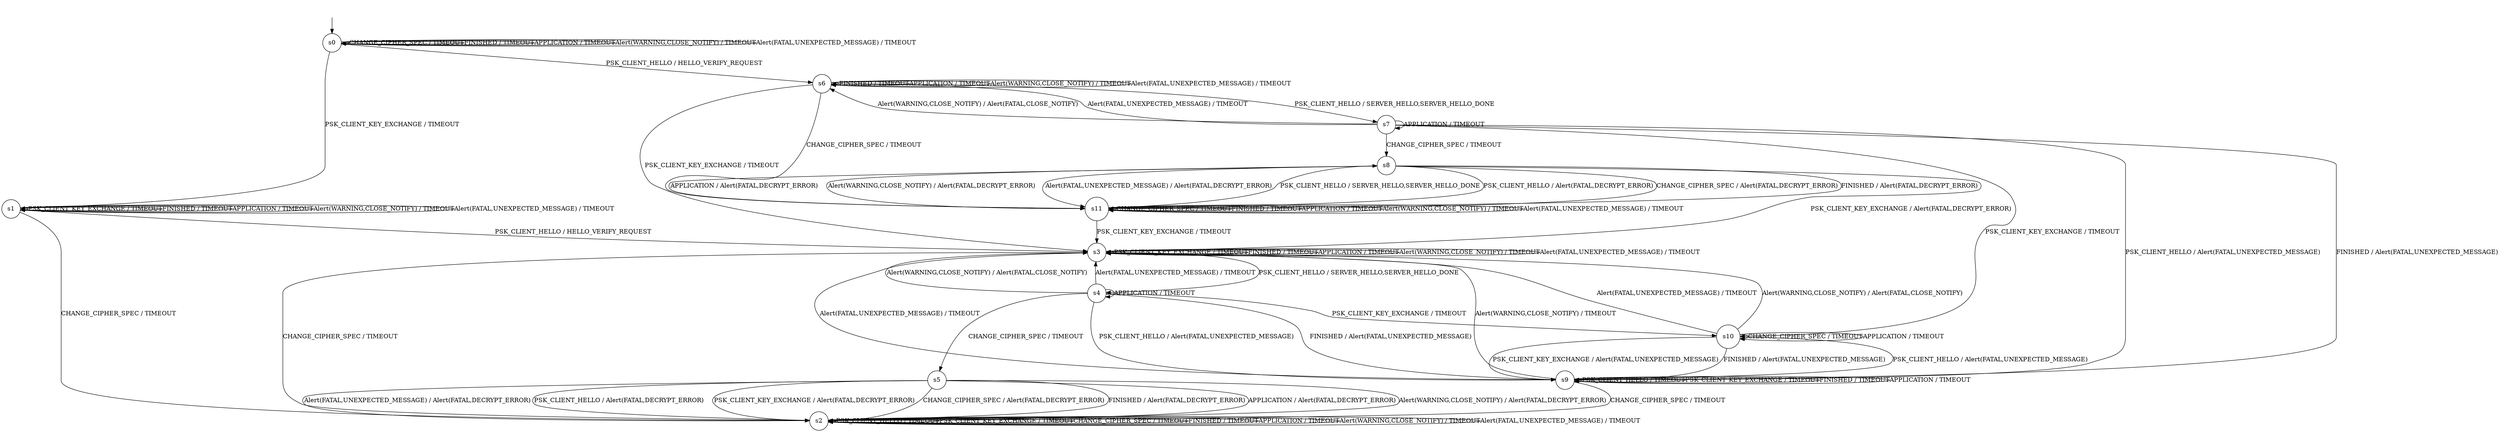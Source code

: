 digraph g {
__start0 [label="" shape="none"];

	s0 [shape="circle" label="s0"];
	s1 [shape="circle" label="s1"];
	s2 [shape="circle" label="s2"];
	s3 [shape="circle" label="s3"];
	s4 [shape="circle" label="s4"];
	s5 [shape="circle" label="s5"];
	s6 [shape="circle" label="s6"];
	s7 [shape="circle" label="s7"];
	s8 [shape="circle" label="s8"];
	s9 [shape="circle" label="s9"];
	s10 [shape="circle" label="s10"];
	s11 [shape="circle" label="s11"];
	s0 -> s6 [label="PSK_CLIENT_HELLO / HELLO_VERIFY_REQUEST"];
	s0 -> s1 [label="PSK_CLIENT_KEY_EXCHANGE / TIMEOUT"];
	s0 -> s0 [label="CHANGE_CIPHER_SPEC / TIMEOUT"];
	s0 -> s0 [label="FINISHED / TIMEOUT"];
	s0 -> s0 [label="APPLICATION / TIMEOUT"];
	s0 -> s0 [label="Alert(WARNING,CLOSE_NOTIFY) / TIMEOUT"];
	s0 -> s0 [label="Alert(FATAL,UNEXPECTED_MESSAGE) / TIMEOUT"];
	s1 -> s3 [label="PSK_CLIENT_HELLO / HELLO_VERIFY_REQUEST"];
	s1 -> s1 [label="PSK_CLIENT_KEY_EXCHANGE / TIMEOUT"];
	s1 -> s2 [label="CHANGE_CIPHER_SPEC / TIMEOUT"];
	s1 -> s1 [label="FINISHED / TIMEOUT"];
	s1 -> s1 [label="APPLICATION / TIMEOUT"];
	s1 -> s1 [label="Alert(WARNING,CLOSE_NOTIFY) / TIMEOUT"];
	s1 -> s1 [label="Alert(FATAL,UNEXPECTED_MESSAGE) / TIMEOUT"];
	s2 -> s2 [label="PSK_CLIENT_HELLO / TIMEOUT"];
	s2 -> s2 [label="PSK_CLIENT_KEY_EXCHANGE / TIMEOUT"];
	s2 -> s2 [label="CHANGE_CIPHER_SPEC / TIMEOUT"];
	s2 -> s2 [label="FINISHED / TIMEOUT"];
	s2 -> s2 [label="APPLICATION / TIMEOUT"];
	s2 -> s2 [label="Alert(WARNING,CLOSE_NOTIFY) / TIMEOUT"];
	s2 -> s2 [label="Alert(FATAL,UNEXPECTED_MESSAGE) / TIMEOUT"];
	s3 -> s4 [label="PSK_CLIENT_HELLO / SERVER_HELLO,SERVER_HELLO_DONE"];
	s3 -> s3 [label="PSK_CLIENT_KEY_EXCHANGE / TIMEOUT"];
	s3 -> s2 [label="CHANGE_CIPHER_SPEC / TIMEOUT"];
	s3 -> s3 [label="FINISHED / TIMEOUT"];
	s3 -> s3 [label="APPLICATION / TIMEOUT"];
	s3 -> s3 [label="Alert(WARNING,CLOSE_NOTIFY) / TIMEOUT"];
	s3 -> s3 [label="Alert(FATAL,UNEXPECTED_MESSAGE) / TIMEOUT"];
	s4 -> s9 [label="PSK_CLIENT_HELLO / Alert(FATAL,UNEXPECTED_MESSAGE)"];
	s4 -> s10 [label="PSK_CLIENT_KEY_EXCHANGE / TIMEOUT"];
	s4 -> s5 [label="CHANGE_CIPHER_SPEC / TIMEOUT"];
	s4 -> s9 [label="FINISHED / Alert(FATAL,UNEXPECTED_MESSAGE)"];
	s4 -> s4 [label="APPLICATION / TIMEOUT"];
	s4 -> s3 [label="Alert(WARNING,CLOSE_NOTIFY) / Alert(FATAL,CLOSE_NOTIFY)"];
	s4 -> s3 [label="Alert(FATAL,UNEXPECTED_MESSAGE) / TIMEOUT"];
	s5 -> s2 [label="PSK_CLIENT_HELLO / Alert(FATAL,DECRYPT_ERROR)"];
	s5 -> s2 [label="PSK_CLIENT_KEY_EXCHANGE / Alert(FATAL,DECRYPT_ERROR)"];
	s5 -> s2 [label="CHANGE_CIPHER_SPEC / Alert(FATAL,DECRYPT_ERROR)"];
	s5 -> s2 [label="FINISHED / Alert(FATAL,DECRYPT_ERROR)"];
	s5 -> s2 [label="APPLICATION / Alert(FATAL,DECRYPT_ERROR)"];
	s5 -> s2 [label="Alert(WARNING,CLOSE_NOTIFY) / Alert(FATAL,DECRYPT_ERROR)"];
	s5 -> s2 [label="Alert(FATAL,UNEXPECTED_MESSAGE) / Alert(FATAL,DECRYPT_ERROR)"];
	s6 -> s7 [label="PSK_CLIENT_HELLO / SERVER_HELLO,SERVER_HELLO_DONE"];
	s6 -> s3 [label="PSK_CLIENT_KEY_EXCHANGE / TIMEOUT"];
	s6 -> s11 [label="CHANGE_CIPHER_SPEC / TIMEOUT"];
	s6 -> s6 [label="FINISHED / TIMEOUT"];
	s6 -> s6 [label="APPLICATION / TIMEOUT"];
	s6 -> s6 [label="Alert(WARNING,CLOSE_NOTIFY) / TIMEOUT"];
	s6 -> s6 [label="Alert(FATAL,UNEXPECTED_MESSAGE) / TIMEOUT"];
	s7 -> s9 [label="PSK_CLIENT_HELLO / Alert(FATAL,UNEXPECTED_MESSAGE)"];
	s7 -> s10 [label="PSK_CLIENT_KEY_EXCHANGE / TIMEOUT"];
	s7 -> s8 [label="CHANGE_CIPHER_SPEC / TIMEOUT"];
	s7 -> s9 [label="FINISHED / Alert(FATAL,UNEXPECTED_MESSAGE)"];
	s7 -> s7 [label="APPLICATION / TIMEOUT"];
	s7 -> s6 [label="Alert(WARNING,CLOSE_NOTIFY) / Alert(FATAL,CLOSE_NOTIFY)"];
	s7 -> s6 [label="Alert(FATAL,UNEXPECTED_MESSAGE) / TIMEOUT"];
	s8 -> s11 [label="PSK_CLIENT_HELLO / Alert(FATAL,DECRYPT_ERROR)"];
	s8 -> s3 [label="PSK_CLIENT_KEY_EXCHANGE / Alert(FATAL,DECRYPT_ERROR)"];
	s8 -> s11 [label="CHANGE_CIPHER_SPEC / Alert(FATAL,DECRYPT_ERROR)"];
	s8 -> s11 [label="FINISHED / Alert(FATAL,DECRYPT_ERROR)"];
	s8 -> s11 [label="APPLICATION / Alert(FATAL,DECRYPT_ERROR)"];
	s8 -> s11 [label="Alert(WARNING,CLOSE_NOTIFY) / Alert(FATAL,DECRYPT_ERROR)"];
	s8 -> s11 [label="Alert(FATAL,UNEXPECTED_MESSAGE) / Alert(FATAL,DECRYPT_ERROR)"];
	s9 -> s9 [label="PSK_CLIENT_HELLO / TIMEOUT"];
	s9 -> s9 [label="PSK_CLIENT_KEY_EXCHANGE / TIMEOUT"];
	s9 -> s2 [label="CHANGE_CIPHER_SPEC / TIMEOUT"];
	s9 -> s9 [label="FINISHED / TIMEOUT"];
	s9 -> s9 [label="APPLICATION / TIMEOUT"];
	s9 -> s3 [label="Alert(WARNING,CLOSE_NOTIFY) / TIMEOUT"];
	s9 -> s3 [label="Alert(FATAL,UNEXPECTED_MESSAGE) / TIMEOUT"];
	s10 -> s9 [label="PSK_CLIENT_HELLO / Alert(FATAL,UNEXPECTED_MESSAGE)"];
	s10 -> s9 [label="PSK_CLIENT_KEY_EXCHANGE / Alert(FATAL,UNEXPECTED_MESSAGE)"];
	s10 -> s10 [label="CHANGE_CIPHER_SPEC / TIMEOUT"];
	s10 -> s9 [label="FINISHED / Alert(FATAL,UNEXPECTED_MESSAGE)"];
	s10 -> s10 [label="APPLICATION / TIMEOUT"];
	s10 -> s3 [label="Alert(WARNING,CLOSE_NOTIFY) / Alert(FATAL,CLOSE_NOTIFY)"];
	s10 -> s3 [label="Alert(FATAL,UNEXPECTED_MESSAGE) / TIMEOUT"];
	s11 -> s8 [label="PSK_CLIENT_HELLO / SERVER_HELLO,SERVER_HELLO_DONE"];
	s11 -> s3 [label="PSK_CLIENT_KEY_EXCHANGE / TIMEOUT"];
	s11 -> s11 [label="CHANGE_CIPHER_SPEC / TIMEOUT"];
	s11 -> s11 [label="FINISHED / TIMEOUT"];
	s11 -> s11 [label="APPLICATION / TIMEOUT"];
	s11 -> s11 [label="Alert(WARNING,CLOSE_NOTIFY) / TIMEOUT"];
	s11 -> s11 [label="Alert(FATAL,UNEXPECTED_MESSAGE) / TIMEOUT"];

__start0 -> s0;
}
